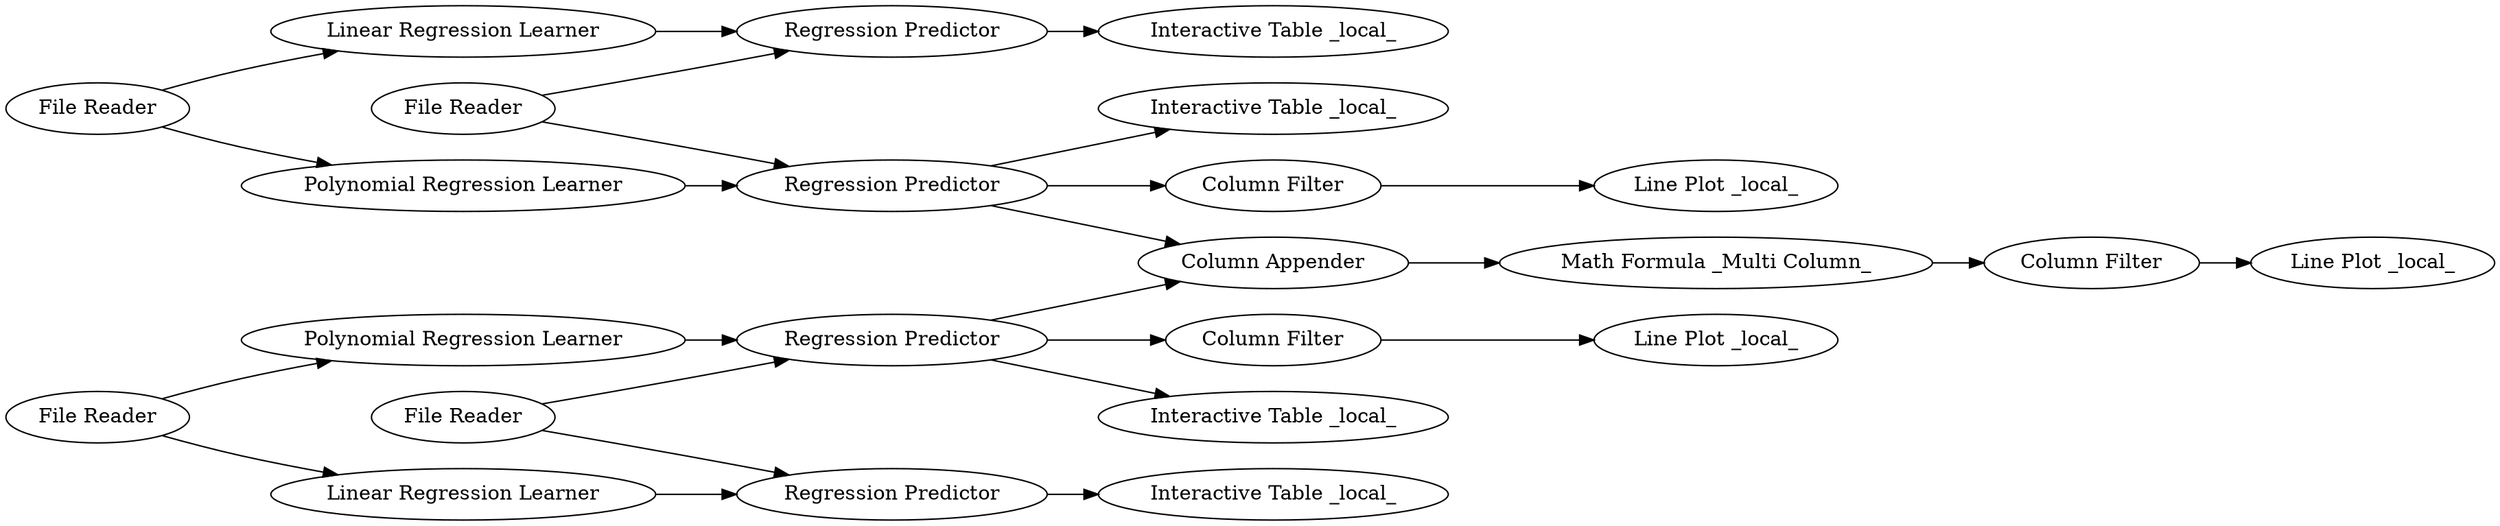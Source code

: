 digraph {
	"-1697616365575329407_3" [label="Regression Predictor"]
	"-1697616365575329407_25" [label="Line Plot _local_"]
	"-1697616365575329407_10" [label="Regression Predictor"]
	"-1697616365575329407_2" [label="Linear Regression Learner"]
	"-1697616365575329407_7" [label="File Reader"]
	"-1697616365575329407_14" [label="Interactive Table _local_"]
	"-1697616365575329407_20" [label="Column Filter"]
	"-1697616365575329407_24" [label="Line Plot _local_"]
	"-1697616365575329407_4" [label="File Reader"]
	"-1697616365575329407_22" [label="Line Plot _local_"]
	"-1697616365575329407_12" [label="Polynomial Regression Learner"]
	"-1697616365575329407_16" [label="Interactive Table _local_"]
	"-1697616365575329407_18" [label="Column Appender"]
	"-1697616365575329407_26" [label="Column Filter"]
	"-1697616365575329407_19" [label="Math Formula _Multi Column_"]
	"-1697616365575329407_1" [label="File Reader"]
	"-1697616365575329407_9" [label="Linear Regression Learner"]
	"-1697616365575329407_11" [label="File Reader"]
	"-1697616365575329407_6" [label="Regression Predictor"]
	"-1697616365575329407_23" [label="Column Filter"]
	"-1697616365575329407_8" [label="Regression Predictor"]
	"-1697616365575329407_13" [label="Interactive Table _local_"]
	"-1697616365575329407_17" [label="Interactive Table _local_"]
	"-1697616365575329407_5" [label="Polynomial Regression Learner"]
	"-1697616365575329407_10" -> "-1697616365575329407_17"
	"-1697616365575329407_19" -> "-1697616365575329407_20"
	"-1697616365575329407_5" -> "-1697616365575329407_6"
	"-1697616365575329407_1" -> "-1697616365575329407_5"
	"-1697616365575329407_3" -> "-1697616365575329407_14"
	"-1697616365575329407_20" -> "-1697616365575329407_22"
	"-1697616365575329407_6" -> "-1697616365575329407_23"
	"-1697616365575329407_11" -> "-1697616365575329407_10"
	"-1697616365575329407_7" -> "-1697616365575329407_12"
	"-1697616365575329407_18" -> "-1697616365575329407_19"
	"-1697616365575329407_6" -> "-1697616365575329407_18"
	"-1697616365575329407_2" -> "-1697616365575329407_3"
	"-1697616365575329407_26" -> "-1697616365575329407_25"
	"-1697616365575329407_11" -> "-1697616365575329407_8"
	"-1697616365575329407_4" -> "-1697616365575329407_6"
	"-1697616365575329407_4" -> "-1697616365575329407_3"
	"-1697616365575329407_8" -> "-1697616365575329407_16"
	"-1697616365575329407_23" -> "-1697616365575329407_24"
	"-1697616365575329407_1" -> "-1697616365575329407_2"
	"-1697616365575329407_12" -> "-1697616365575329407_8"
	"-1697616365575329407_8" -> "-1697616365575329407_26"
	"-1697616365575329407_9" -> "-1697616365575329407_10"
	"-1697616365575329407_6" -> "-1697616365575329407_13"
	"-1697616365575329407_8" -> "-1697616365575329407_18"
	"-1697616365575329407_7" -> "-1697616365575329407_9"
	rankdir=LR
}
